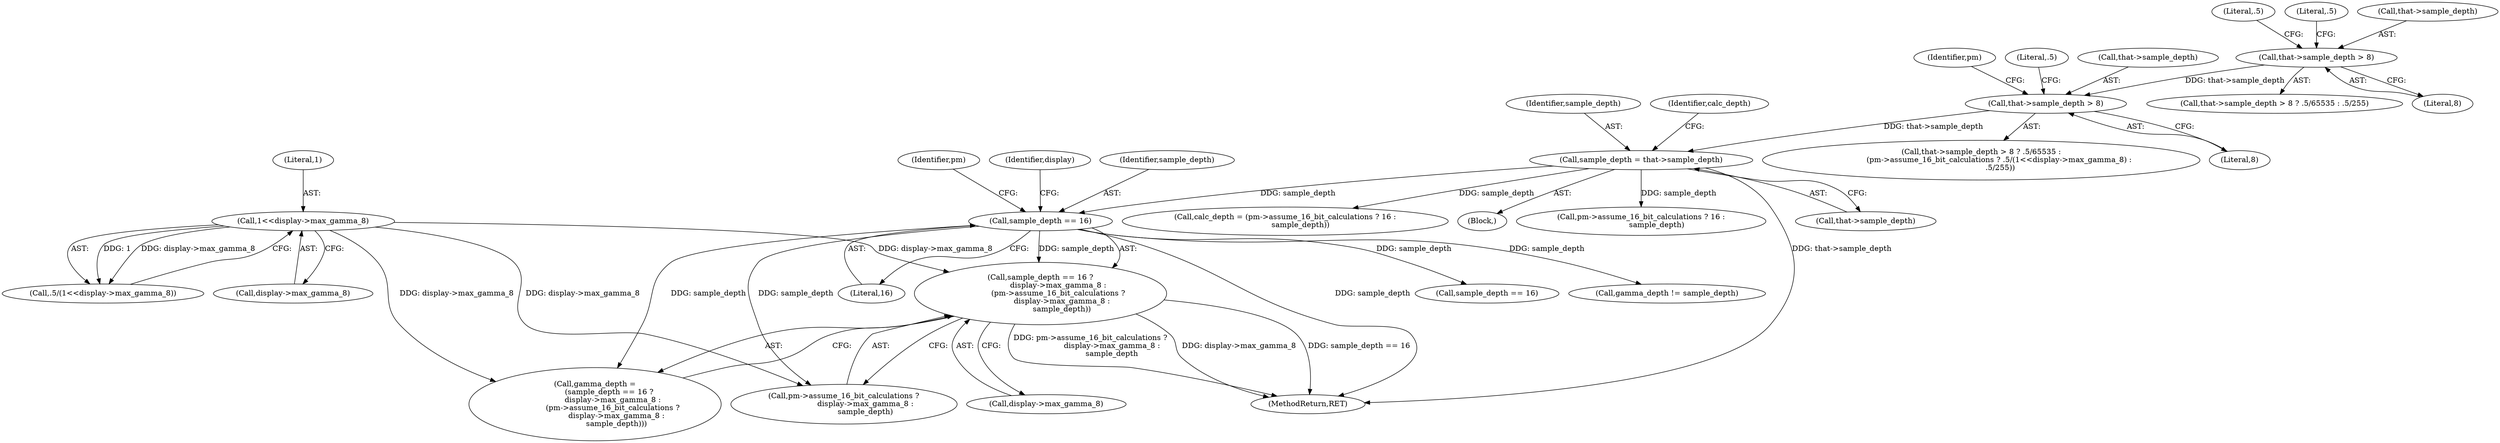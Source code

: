 digraph "0_Android_9d4853418ab2f754c2b63e091c29c5529b8b86ca_77@pointer" {
"1000685" [label="(Call,sample_depth == 16 ?\n               display->max_gamma_8 :\n               (pm->assume_16_bit_calculations ?\n                  display->max_gamma_8 :\n                  sample_depth))"];
"1000327" [label="(Call,1<<display->max_gamma_8)"];
"1000686" [label="(Call,sample_depth == 16)"];
"1000668" [label="(Call,sample_depth = that->sample_depth)"];
"1000313" [label="(Call,that->sample_depth > 8)"];
"1000298" [label="(Call,that->sample_depth > 8)"];
"1000688" [label="(Literal,16)"];
"1000670" [label="(Call,that->sample_depth)"];
"1000317" [label="(Literal,8)"];
"1000685" [label="(Call,sample_depth == 16 ?\n               display->max_gamma_8 :\n               (pm->assume_16_bit_calculations ?\n                  display->max_gamma_8 :\n                  sample_depth))"];
"1001325" [label="(MethodReturn,RET)"];
"1000694" [label="(Identifier,pm)"];
"1000686" [label="(Call,sample_depth == 16)"];
"1000312" [label="(Call,that->sample_depth > 8 ? .5/65535 :\n               (pm->assume_16_bit_calculations ? .5/(1<<display->max_gamma_8) :\n                .5/255))"];
"1000674" [label="(Call,calc_depth = (pm->assume_16_bit_calculations ? 16 :\n             sample_depth))"];
"1000298" [label="(Call,that->sample_depth > 8)"];
"1000302" [label="(Literal,8)"];
"1000325" [label="(Call,.5/(1<<display->max_gamma_8))"];
"1000690" [label="(Identifier,display)"];
"1000323" [label="(Identifier,pm)"];
"1000692" [label="(Call,pm->assume_16_bit_calculations ?\n                  display->max_gamma_8 :\n                  sample_depth)"];
"1000668" [label="(Call,sample_depth = that->sample_depth)"];
"1000304" [label="(Literal,.5)"];
"1000328" [label="(Literal,1)"];
"1000660" [label="(Block,)"];
"1000689" [label="(Call,display->max_gamma_8)"];
"1000313" [label="(Call,that->sample_depth > 8)"];
"1000307" [label="(Literal,.5)"];
"1000835" [label="(Call,sample_depth == 16)"];
"1001078" [label="(Call,gamma_depth != sample_depth)"];
"1000297" [label="(Call,that->sample_depth > 8 ? .5/65535 : .5/255)"];
"1000669" [label="(Identifier,sample_depth)"];
"1000299" [label="(Call,that->sample_depth)"];
"1000329" [label="(Call,display->max_gamma_8)"];
"1000687" [label="(Identifier,sample_depth)"];
"1000675" [label="(Identifier,calc_depth)"];
"1000676" [label="(Call,pm->assume_16_bit_calculations ? 16 :\n             sample_depth)"];
"1000683" [label="(Call,gamma_depth =\n            (sample_depth == 16 ?\n               display->max_gamma_8 :\n               (pm->assume_16_bit_calculations ?\n                  display->max_gamma_8 :\n                  sample_depth)))"];
"1000319" [label="(Literal,.5)"];
"1000314" [label="(Call,that->sample_depth)"];
"1000327" [label="(Call,1<<display->max_gamma_8)"];
"1000685" -> "1000683"  [label="AST: "];
"1000685" -> "1000689"  [label="CFG: "];
"1000685" -> "1000692"  [label="CFG: "];
"1000686" -> "1000685"  [label="AST: "];
"1000689" -> "1000685"  [label="AST: "];
"1000692" -> "1000685"  [label="AST: "];
"1000683" -> "1000685"  [label="CFG: "];
"1000685" -> "1001325"  [label="DDG: display->max_gamma_8"];
"1000685" -> "1001325"  [label="DDG: sample_depth == 16"];
"1000685" -> "1001325"  [label="DDG: pm->assume_16_bit_calculations ?\n                  display->max_gamma_8 :\n                  sample_depth"];
"1000327" -> "1000685"  [label="DDG: display->max_gamma_8"];
"1000686" -> "1000685"  [label="DDG: sample_depth"];
"1000327" -> "1000325"  [label="AST: "];
"1000327" -> "1000329"  [label="CFG: "];
"1000328" -> "1000327"  [label="AST: "];
"1000329" -> "1000327"  [label="AST: "];
"1000325" -> "1000327"  [label="CFG: "];
"1000327" -> "1000325"  [label="DDG: 1"];
"1000327" -> "1000325"  [label="DDG: display->max_gamma_8"];
"1000327" -> "1000683"  [label="DDG: display->max_gamma_8"];
"1000327" -> "1000692"  [label="DDG: display->max_gamma_8"];
"1000686" -> "1000688"  [label="CFG: "];
"1000687" -> "1000686"  [label="AST: "];
"1000688" -> "1000686"  [label="AST: "];
"1000690" -> "1000686"  [label="CFG: "];
"1000694" -> "1000686"  [label="CFG: "];
"1000686" -> "1001325"  [label="DDG: sample_depth"];
"1000686" -> "1000683"  [label="DDG: sample_depth"];
"1000668" -> "1000686"  [label="DDG: sample_depth"];
"1000686" -> "1000692"  [label="DDG: sample_depth"];
"1000686" -> "1000835"  [label="DDG: sample_depth"];
"1000686" -> "1001078"  [label="DDG: sample_depth"];
"1000668" -> "1000660"  [label="AST: "];
"1000668" -> "1000670"  [label="CFG: "];
"1000669" -> "1000668"  [label="AST: "];
"1000670" -> "1000668"  [label="AST: "];
"1000675" -> "1000668"  [label="CFG: "];
"1000668" -> "1001325"  [label="DDG: that->sample_depth"];
"1000313" -> "1000668"  [label="DDG: that->sample_depth"];
"1000668" -> "1000674"  [label="DDG: sample_depth"];
"1000668" -> "1000676"  [label="DDG: sample_depth"];
"1000313" -> "1000312"  [label="AST: "];
"1000313" -> "1000317"  [label="CFG: "];
"1000314" -> "1000313"  [label="AST: "];
"1000317" -> "1000313"  [label="AST: "];
"1000319" -> "1000313"  [label="CFG: "];
"1000323" -> "1000313"  [label="CFG: "];
"1000298" -> "1000313"  [label="DDG: that->sample_depth"];
"1000298" -> "1000297"  [label="AST: "];
"1000298" -> "1000302"  [label="CFG: "];
"1000299" -> "1000298"  [label="AST: "];
"1000302" -> "1000298"  [label="AST: "];
"1000304" -> "1000298"  [label="CFG: "];
"1000307" -> "1000298"  [label="CFG: "];
}
